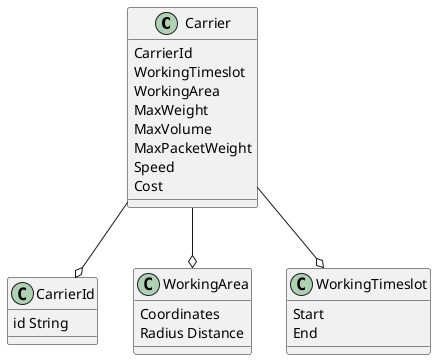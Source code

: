 @startuml

class Carrier {
    CarrierId
    WorkingTimeslot
    WorkingArea
    MaxWeight
    MaxVolume
    MaxPacketWeight
    Speed
    Cost
}
class CarrierId {
    id String
}
class WorkingArea {
    Coordinates
    Radius Distance
}

class WorkingTimeslot {
    Start
    End
}

Carrier --o CarrierId
Carrier --o WorkingArea
Carrier --o WorkingTimeslot

@enduml

